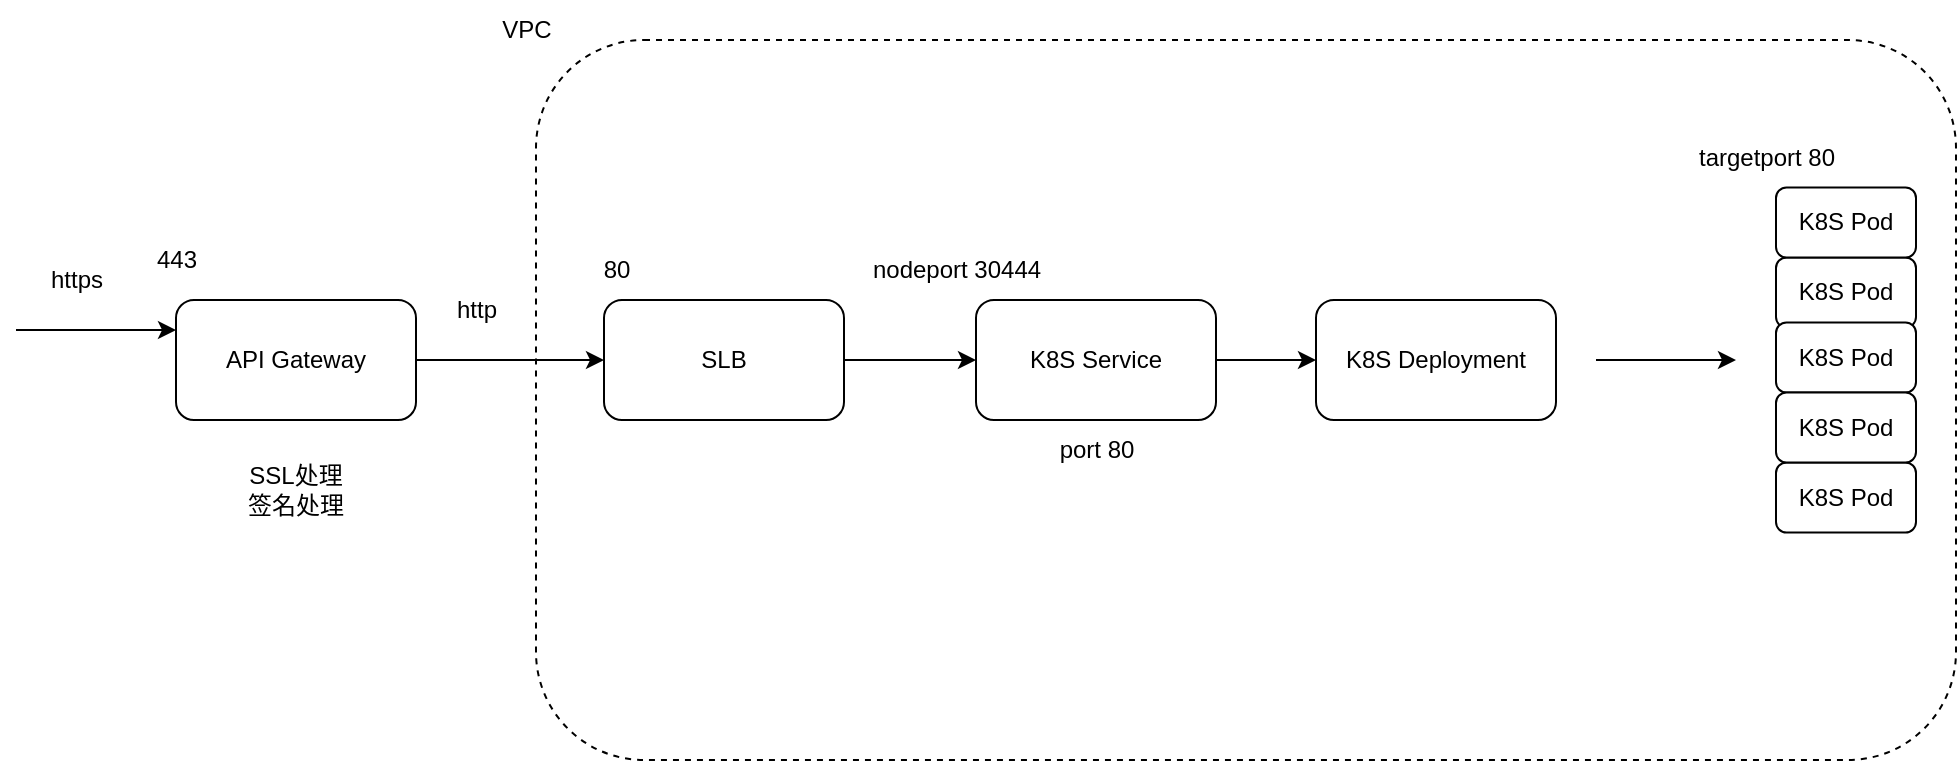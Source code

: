<mxfile version="20.2.7" type="github">
  <diagram id="FAtD121PDvk3IT5kSYtU" name="第 1 页">
    <mxGraphModel dx="1076" dy="730" grid="1" gridSize="10" guides="1" tooltips="1" connect="1" arrows="1" fold="1" page="1" pageScale="1" pageWidth="827" pageHeight="1169" math="0" shadow="0">
      <root>
        <mxCell id="0" />
        <mxCell id="1" parent="0" />
        <mxCell id="8qyLDLOVZx2aeD9UTa0B-10" value="" style="rounded=1;whiteSpace=wrap;html=1;fillColor=none;dashed=1;pointerEvents=0;" vertex="1" parent="1">
          <mxGeometry x="380" y="80" width="710" height="360" as="geometry" />
        </mxCell>
        <mxCell id="8qyLDLOVZx2aeD9UTa0B-4" value="" style="edgeStyle=orthogonalEdgeStyle;rounded=0;orthogonalLoop=1;jettySize=auto;html=1;" edge="1" parent="1" source="8qyLDLOVZx2aeD9UTa0B-1" target="8qyLDLOVZx2aeD9UTa0B-2">
          <mxGeometry relative="1" as="geometry" />
        </mxCell>
        <mxCell id="8qyLDLOVZx2aeD9UTa0B-1" value="API Gateway" style="rounded=1;whiteSpace=wrap;html=1;" vertex="1" parent="1">
          <mxGeometry x="200" y="210" width="120" height="60" as="geometry" />
        </mxCell>
        <mxCell id="8qyLDLOVZx2aeD9UTa0B-5" value="" style="edgeStyle=orthogonalEdgeStyle;rounded=0;orthogonalLoop=1;jettySize=auto;html=1;" edge="1" parent="1" source="8qyLDLOVZx2aeD9UTa0B-2" target="8qyLDLOVZx2aeD9UTa0B-3">
          <mxGeometry relative="1" as="geometry" />
        </mxCell>
        <mxCell id="8qyLDLOVZx2aeD9UTa0B-2" value="SLB" style="rounded=1;whiteSpace=wrap;html=1;" vertex="1" parent="1">
          <mxGeometry x="414" y="210" width="120" height="60" as="geometry" />
        </mxCell>
        <mxCell id="8qyLDLOVZx2aeD9UTa0B-22" value="" style="edgeStyle=orthogonalEdgeStyle;rounded=0;orthogonalLoop=1;jettySize=auto;html=1;" edge="1" parent="1" source="8qyLDLOVZx2aeD9UTa0B-3" target="8qyLDLOVZx2aeD9UTa0B-12">
          <mxGeometry relative="1" as="geometry" />
        </mxCell>
        <mxCell id="8qyLDLOVZx2aeD9UTa0B-3" value="K8S Service" style="rounded=1;whiteSpace=wrap;html=1;" vertex="1" parent="1">
          <mxGeometry x="600" y="210" width="120" height="60" as="geometry" />
        </mxCell>
        <mxCell id="8qyLDLOVZx2aeD9UTa0B-6" value="" style="endArrow=classic;html=1;rounded=0;entryX=0;entryY=0.25;entryDx=0;entryDy=0;" edge="1" parent="1" target="8qyLDLOVZx2aeD9UTa0B-1">
          <mxGeometry width="50" height="50" relative="1" as="geometry">
            <mxPoint x="120" y="225" as="sourcePoint" />
            <mxPoint x="170" y="170" as="targetPoint" />
          </mxGeometry>
        </mxCell>
        <mxCell id="8qyLDLOVZx2aeD9UTa0B-7" value="https" style="text;html=1;align=center;verticalAlign=middle;resizable=0;points=[];autosize=1;strokeColor=none;fillColor=none;" vertex="1" parent="1">
          <mxGeometry x="125" y="185" width="50" height="30" as="geometry" />
        </mxCell>
        <mxCell id="8qyLDLOVZx2aeD9UTa0B-8" value="SSL处理&lt;br&gt;签名处理" style="text;html=1;strokeColor=none;fillColor=none;align=center;verticalAlign=middle;whiteSpace=wrap;rounded=0;" vertex="1" parent="1">
          <mxGeometry x="230" y="290" width="60" height="30" as="geometry" />
        </mxCell>
        <mxCell id="8qyLDLOVZx2aeD9UTa0B-9" value="http" style="text;html=1;align=center;verticalAlign=middle;resizable=0;points=[];autosize=1;strokeColor=none;fillColor=none;" vertex="1" parent="1">
          <mxGeometry x="330" y="200" width="40" height="30" as="geometry" />
        </mxCell>
        <mxCell id="8qyLDLOVZx2aeD9UTa0B-11" value="VPC" style="text;html=1;align=center;verticalAlign=middle;resizable=0;points=[];autosize=1;strokeColor=none;fillColor=none;" vertex="1" parent="1">
          <mxGeometry x="350" y="60" width="50" height="30" as="geometry" />
        </mxCell>
        <mxCell id="8qyLDLOVZx2aeD9UTa0B-12" value="K8S Deployment" style="rounded=1;whiteSpace=wrap;html=1;" vertex="1" parent="1">
          <mxGeometry x="770" y="210" width="120" height="60" as="geometry" />
        </mxCell>
        <mxCell id="8qyLDLOVZx2aeD9UTa0B-19" value="" style="group" vertex="1" connectable="0" parent="1">
          <mxGeometry x="1000" y="153.75" width="70" height="172.5" as="geometry" />
        </mxCell>
        <mxCell id="8qyLDLOVZx2aeD9UTa0B-13" value="K8S Pod" style="rounded=1;whiteSpace=wrap;html=1;" vertex="1" parent="8qyLDLOVZx2aeD9UTa0B-19">
          <mxGeometry y="35" width="70" height="35" as="geometry" />
        </mxCell>
        <mxCell id="8qyLDLOVZx2aeD9UTa0B-14" value="K8S Pod" style="rounded=1;whiteSpace=wrap;html=1;" vertex="1" parent="8qyLDLOVZx2aeD9UTa0B-19">
          <mxGeometry width="70" height="35" as="geometry" />
        </mxCell>
        <mxCell id="8qyLDLOVZx2aeD9UTa0B-15" value="K8S Pod" style="rounded=1;whiteSpace=wrap;html=1;" vertex="1" parent="8qyLDLOVZx2aeD9UTa0B-19">
          <mxGeometry y="67.5" width="70" height="35" as="geometry" />
        </mxCell>
        <mxCell id="8qyLDLOVZx2aeD9UTa0B-16" value="K8S Pod" style="rounded=1;whiteSpace=wrap;html=1;" vertex="1" parent="8qyLDLOVZx2aeD9UTa0B-19">
          <mxGeometry y="137.5" width="70" height="35" as="geometry" />
        </mxCell>
        <mxCell id="8qyLDLOVZx2aeD9UTa0B-17" value="K8S Pod" style="rounded=1;whiteSpace=wrap;html=1;" vertex="1" parent="8qyLDLOVZx2aeD9UTa0B-19">
          <mxGeometry y="102.5" width="70" height="35" as="geometry" />
        </mxCell>
        <mxCell id="8qyLDLOVZx2aeD9UTa0B-21" value="" style="endArrow=classic;html=1;rounded=0;" edge="1" parent="1">
          <mxGeometry width="50" height="50" relative="1" as="geometry">
            <mxPoint x="910" y="240" as="sourcePoint" />
            <mxPoint x="980" y="240" as="targetPoint" />
          </mxGeometry>
        </mxCell>
        <mxCell id="8qyLDLOVZx2aeD9UTa0B-23" value="80" style="text;html=1;align=center;verticalAlign=middle;resizable=0;points=[];autosize=1;strokeColor=none;fillColor=none;" vertex="1" parent="1">
          <mxGeometry x="400" y="180" width="40" height="30" as="geometry" />
        </mxCell>
        <mxCell id="8qyLDLOVZx2aeD9UTa0B-24" value="443" style="text;html=1;align=center;verticalAlign=middle;resizable=0;points=[];autosize=1;strokeColor=none;fillColor=none;" vertex="1" parent="1">
          <mxGeometry x="180" y="175" width="40" height="30" as="geometry" />
        </mxCell>
        <mxCell id="8qyLDLOVZx2aeD9UTa0B-25" value="nodeport 30444" style="text;html=1;align=center;verticalAlign=middle;resizable=0;points=[];autosize=1;strokeColor=none;fillColor=none;" vertex="1" parent="1">
          <mxGeometry x="535" y="180" width="110" height="30" as="geometry" />
        </mxCell>
        <mxCell id="8qyLDLOVZx2aeD9UTa0B-27" value="targetport 80" style="text;html=1;align=center;verticalAlign=middle;resizable=0;points=[];autosize=1;strokeColor=none;fillColor=none;" vertex="1" parent="1">
          <mxGeometry x="950" y="123.75" width="90" height="30" as="geometry" />
        </mxCell>
        <mxCell id="8qyLDLOVZx2aeD9UTa0B-28" value="port 80" style="text;html=1;align=center;verticalAlign=middle;resizable=0;points=[];autosize=1;strokeColor=none;fillColor=none;" vertex="1" parent="1">
          <mxGeometry x="630" y="270" width="60" height="30" as="geometry" />
        </mxCell>
      </root>
    </mxGraphModel>
  </diagram>
</mxfile>
